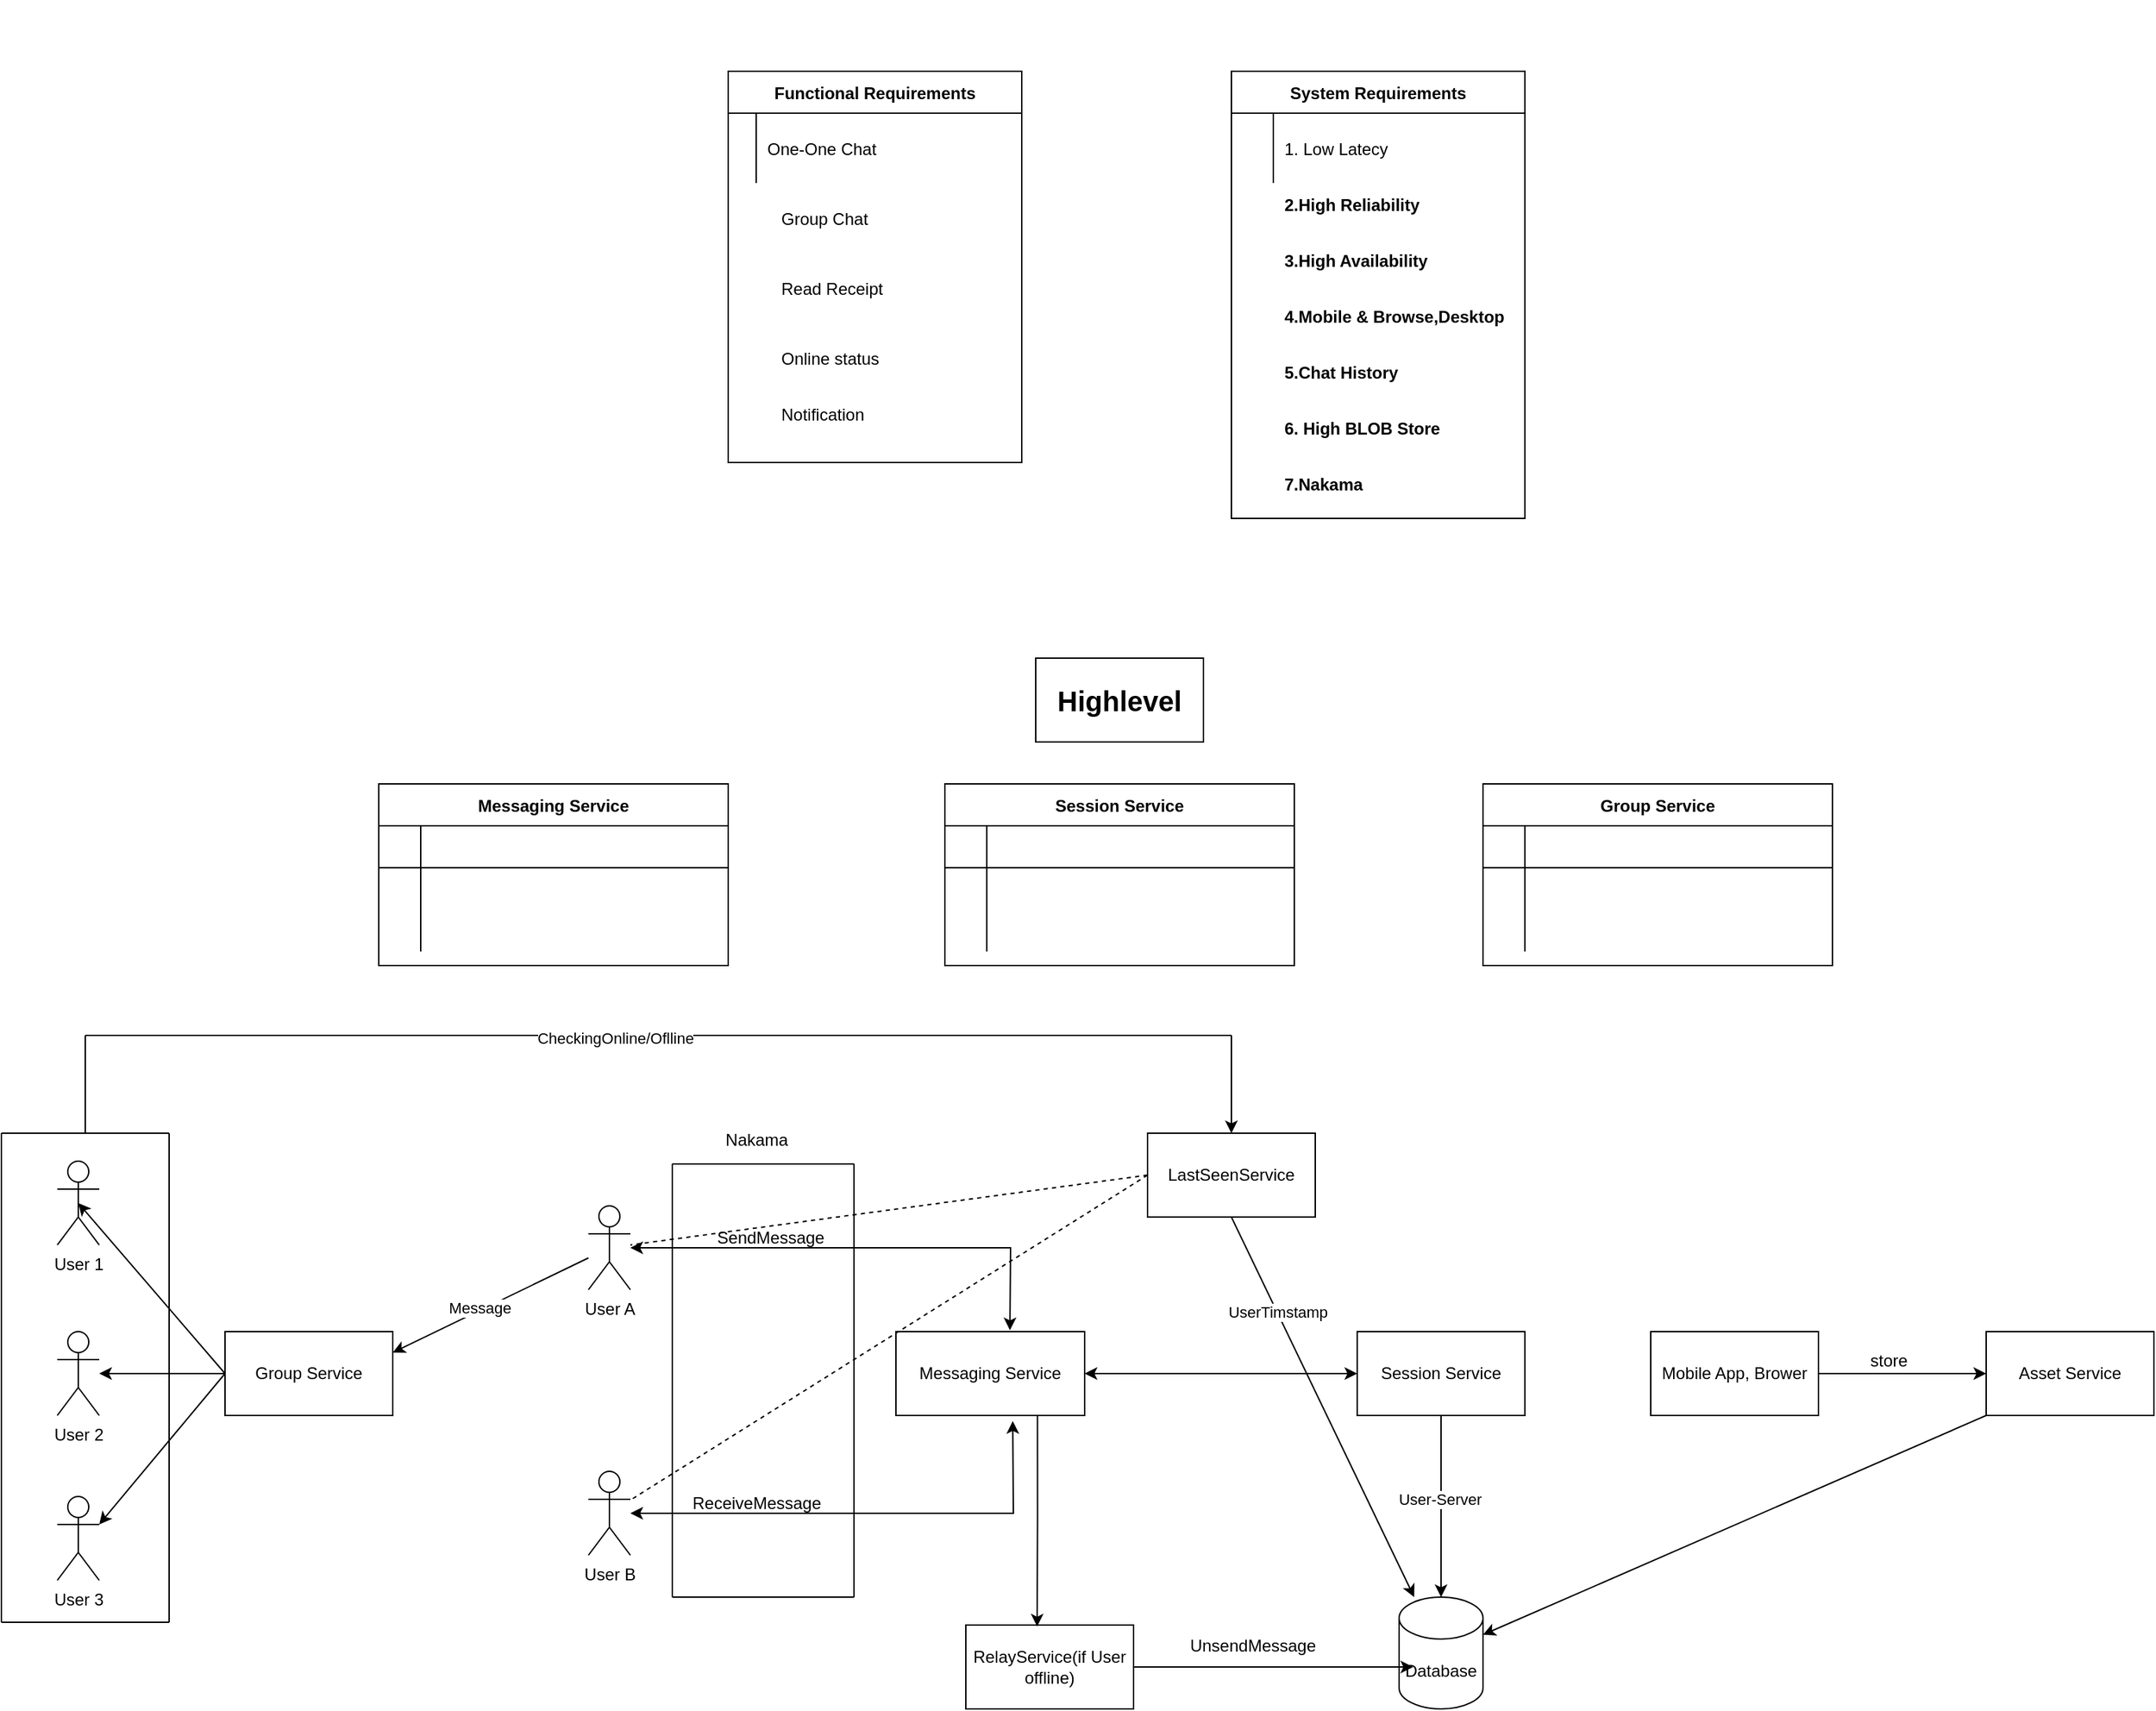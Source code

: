 <mxfile version="22.1.15" type="github">
  <diagram id="R2lEEEUBdFMjLlhIrx00" name="Page-1">
    <mxGraphModel dx="2637" dy="2079" grid="1" gridSize="10" guides="1" tooltips="1" connect="1" arrows="1" fold="1" page="1" pageScale="1" pageWidth="850" pageHeight="1100" math="0" shadow="0" extFonts="Permanent Marker^https://fonts.googleapis.com/css?family=Permanent+Marker">
      <root>
        <mxCell id="0" />
        <mxCell id="1" parent="0" />
        <mxCell id="C-vyLk0tnHw3VtMMgP7b-13" value="Messaging Service" style="shape=table;startSize=30;container=1;collapsible=1;childLayout=tableLayout;fixedRows=1;rowLines=0;fontStyle=1;align=center;resizeLast=1;" parent="1" vertex="1">
          <mxGeometry x="-470" y="420" width="250" height="130" as="geometry" />
        </mxCell>
        <mxCell id="C-vyLk0tnHw3VtMMgP7b-14" value="" style="shape=partialRectangle;collapsible=0;dropTarget=0;pointerEvents=0;fillColor=none;points=[[0,0.5],[1,0.5]];portConstraint=eastwest;top=0;left=0;right=0;bottom=1;" parent="C-vyLk0tnHw3VtMMgP7b-13" vertex="1">
          <mxGeometry y="30" width="250" height="30" as="geometry" />
        </mxCell>
        <mxCell id="C-vyLk0tnHw3VtMMgP7b-15" value="" style="shape=partialRectangle;overflow=hidden;connectable=0;fillColor=none;top=0;left=0;bottom=0;right=0;fontStyle=1;" parent="C-vyLk0tnHw3VtMMgP7b-14" vertex="1">
          <mxGeometry width="30" height="30" as="geometry">
            <mxRectangle width="30" height="30" as="alternateBounds" />
          </mxGeometry>
        </mxCell>
        <mxCell id="C-vyLk0tnHw3VtMMgP7b-16" value="" style="shape=partialRectangle;overflow=hidden;connectable=0;fillColor=none;top=0;left=0;bottom=0;right=0;align=left;spacingLeft=6;fontStyle=5;" parent="C-vyLk0tnHw3VtMMgP7b-14" vertex="1">
          <mxGeometry x="30" width="220" height="30" as="geometry">
            <mxRectangle width="220" height="30" as="alternateBounds" />
          </mxGeometry>
        </mxCell>
        <mxCell id="C-vyLk0tnHw3VtMMgP7b-17" value="" style="shape=partialRectangle;collapsible=0;dropTarget=0;pointerEvents=0;fillColor=none;points=[[0,0.5],[1,0.5]];portConstraint=eastwest;top=0;left=0;right=0;bottom=0;" parent="C-vyLk0tnHw3VtMMgP7b-13" vertex="1">
          <mxGeometry y="60" width="250" height="30" as="geometry" />
        </mxCell>
        <mxCell id="C-vyLk0tnHw3VtMMgP7b-18" value="" style="shape=partialRectangle;overflow=hidden;connectable=0;fillColor=none;top=0;left=0;bottom=0;right=0;" parent="C-vyLk0tnHw3VtMMgP7b-17" vertex="1">
          <mxGeometry width="30" height="30" as="geometry">
            <mxRectangle width="30" height="30" as="alternateBounds" />
          </mxGeometry>
        </mxCell>
        <mxCell id="C-vyLk0tnHw3VtMMgP7b-19" value="" style="shape=partialRectangle;overflow=hidden;connectable=0;fillColor=none;top=0;left=0;bottom=0;right=0;align=left;spacingLeft=6;" parent="C-vyLk0tnHw3VtMMgP7b-17" vertex="1">
          <mxGeometry x="30" width="220" height="30" as="geometry">
            <mxRectangle width="220" height="30" as="alternateBounds" />
          </mxGeometry>
        </mxCell>
        <mxCell id="C-vyLk0tnHw3VtMMgP7b-20" value="" style="shape=partialRectangle;collapsible=0;dropTarget=0;pointerEvents=0;fillColor=none;points=[[0,0.5],[1,0.5]];portConstraint=eastwest;top=0;left=0;right=0;bottom=0;" parent="C-vyLk0tnHw3VtMMgP7b-13" vertex="1">
          <mxGeometry y="90" width="250" height="30" as="geometry" />
        </mxCell>
        <mxCell id="C-vyLk0tnHw3VtMMgP7b-21" value="" style="shape=partialRectangle;overflow=hidden;connectable=0;fillColor=none;top=0;left=0;bottom=0;right=0;" parent="C-vyLk0tnHw3VtMMgP7b-20" vertex="1">
          <mxGeometry width="30" height="30" as="geometry">
            <mxRectangle width="30" height="30" as="alternateBounds" />
          </mxGeometry>
        </mxCell>
        <mxCell id="C-vyLk0tnHw3VtMMgP7b-22" value="" style="shape=partialRectangle;overflow=hidden;connectable=0;fillColor=none;top=0;left=0;bottom=0;right=0;align=left;spacingLeft=6;" parent="C-vyLk0tnHw3VtMMgP7b-20" vertex="1">
          <mxGeometry x="30" width="220" height="30" as="geometry">
            <mxRectangle width="220" height="30" as="alternateBounds" />
          </mxGeometry>
        </mxCell>
        <mxCell id="C-vyLk0tnHw3VtMMgP7b-23" value="Functional Requirements" style="shape=table;startSize=30;container=1;collapsible=1;childLayout=tableLayout;fixedRows=1;rowLines=0;fontStyle=1;align=center;resizeLast=1;" parent="1" vertex="1">
          <mxGeometry x="-220" y="-90" width="210" height="280" as="geometry" />
        </mxCell>
        <mxCell id="C-vyLk0tnHw3VtMMgP7b-27" value="" style="shape=partialRectangle;collapsible=0;dropTarget=0;pointerEvents=0;fillColor=none;points=[[0,0.5],[1,0.5]];portConstraint=eastwest;top=0;left=0;right=0;bottom=0;" parent="C-vyLk0tnHw3VtMMgP7b-23" vertex="1">
          <mxGeometry y="30" width="210" height="50" as="geometry" />
        </mxCell>
        <mxCell id="C-vyLk0tnHw3VtMMgP7b-28" value="" style="shape=partialRectangle;overflow=hidden;connectable=0;fillColor=none;top=0;left=0;bottom=0;right=0;" parent="C-vyLk0tnHw3VtMMgP7b-27" vertex="1">
          <mxGeometry width="20" height="50" as="geometry">
            <mxRectangle width="20" height="50" as="alternateBounds" />
          </mxGeometry>
        </mxCell>
        <mxCell id="C-vyLk0tnHw3VtMMgP7b-29" value="One-One Chat" style="shape=partialRectangle;overflow=hidden;connectable=0;fillColor=none;top=0;left=0;bottom=0;right=0;align=left;spacingLeft=6;" parent="C-vyLk0tnHw3VtMMgP7b-27" vertex="1">
          <mxGeometry x="20" width="190" height="50" as="geometry">
            <mxRectangle width="190" height="50" as="alternateBounds" />
          </mxGeometry>
        </mxCell>
        <mxCell id="UuTfoSx2M2-8d4bxBSYn-1" value="" style="shape=partialRectangle;collapsible=0;dropTarget=0;pointerEvents=0;fillColor=none;points=[[0,0.5],[1,0.5]];portConstraint=eastwest;top=0;left=0;right=0;bottom=0;fontStyle=1" vertex="1" parent="1">
          <mxGeometry x="-220" y="-10" width="250" height="50" as="geometry" />
        </mxCell>
        <mxCell id="UuTfoSx2M2-8d4bxBSYn-2" value="" style="shape=partialRectangle;overflow=hidden;connectable=0;fillColor=none;top=0;left=0;bottom=0;right=0;" vertex="1" parent="UuTfoSx2M2-8d4bxBSYn-1">
          <mxGeometry x="80" y="-130" width="30" height="50" as="geometry">
            <mxRectangle width="30" height="50" as="alternateBounds" />
          </mxGeometry>
        </mxCell>
        <mxCell id="UuTfoSx2M2-8d4bxBSYn-3" value="Group Chat" style="shape=partialRectangle;overflow=hidden;connectable=0;fillColor=none;top=0;left=0;bottom=0;right=0;align=left;spacingLeft=6;" vertex="1" parent="UuTfoSx2M2-8d4bxBSYn-1">
          <mxGeometry x="30" width="220" height="50" as="geometry">
            <mxRectangle width="220" height="50" as="alternateBounds" />
          </mxGeometry>
        </mxCell>
        <mxCell id="UuTfoSx2M2-8d4bxBSYn-4" value="" style="shape=partialRectangle;collapsible=0;dropTarget=0;pointerEvents=0;fillColor=none;points=[[0,0.5],[1,0.5]];portConstraint=eastwest;top=0;left=0;right=0;bottom=0;fontStyle=1" vertex="1" parent="1">
          <mxGeometry x="-220" y="40" width="250" height="50" as="geometry" />
        </mxCell>
        <mxCell id="UuTfoSx2M2-8d4bxBSYn-5" value="" style="shape=partialRectangle;overflow=hidden;connectable=0;fillColor=none;top=0;left=0;bottom=0;right=0;" vertex="1" parent="UuTfoSx2M2-8d4bxBSYn-4">
          <mxGeometry x="80" y="-130" width="30" height="50" as="geometry">
            <mxRectangle width="30" height="50" as="alternateBounds" />
          </mxGeometry>
        </mxCell>
        <mxCell id="UuTfoSx2M2-8d4bxBSYn-6" value="Read Receipt" style="shape=partialRectangle;overflow=hidden;connectable=0;fillColor=none;top=0;left=0;bottom=0;right=0;align=left;spacingLeft=6;" vertex="1" parent="UuTfoSx2M2-8d4bxBSYn-4">
          <mxGeometry x="30" width="220" height="50" as="geometry">
            <mxRectangle width="220" height="50" as="alternateBounds" />
          </mxGeometry>
        </mxCell>
        <mxCell id="UuTfoSx2M2-8d4bxBSYn-7" value="" style="shape=partialRectangle;collapsible=0;dropTarget=0;pointerEvents=0;fillColor=none;points=[[0,0.5],[1,0.5]];portConstraint=eastwest;top=0;left=0;right=0;bottom=0;fontStyle=1" vertex="1" parent="1">
          <mxGeometry x="-220" y="90" width="250" height="50" as="geometry" />
        </mxCell>
        <mxCell id="UuTfoSx2M2-8d4bxBSYn-8" value="" style="shape=partialRectangle;overflow=hidden;connectable=0;fillColor=none;top=0;left=0;bottom=0;right=0;" vertex="1" parent="UuTfoSx2M2-8d4bxBSYn-7">
          <mxGeometry x="80" y="-130" width="30" height="50" as="geometry">
            <mxRectangle width="30" height="50" as="alternateBounds" />
          </mxGeometry>
        </mxCell>
        <mxCell id="UuTfoSx2M2-8d4bxBSYn-9" value="Online status" style="shape=partialRectangle;overflow=hidden;connectable=0;fillColor=none;top=0;left=0;bottom=0;right=0;align=left;spacingLeft=6;" vertex="1" parent="UuTfoSx2M2-8d4bxBSYn-7">
          <mxGeometry x="30" width="220" height="50" as="geometry">
            <mxRectangle width="220" height="50" as="alternateBounds" />
          </mxGeometry>
        </mxCell>
        <mxCell id="UuTfoSx2M2-8d4bxBSYn-10" value="" style="shape=partialRectangle;collapsible=0;dropTarget=0;pointerEvents=0;fillColor=none;points=[[0,0.5],[1,0.5]];portConstraint=eastwest;top=0;left=0;right=0;bottom=0;fontStyle=1" vertex="1" parent="1">
          <mxGeometry x="-220" y="130" width="250" height="50" as="geometry" />
        </mxCell>
        <mxCell id="UuTfoSx2M2-8d4bxBSYn-11" value="" style="shape=partialRectangle;overflow=hidden;connectable=0;fillColor=none;top=0;left=0;bottom=0;right=0;" vertex="1" parent="UuTfoSx2M2-8d4bxBSYn-10">
          <mxGeometry x="80" y="-130" width="30" height="50" as="geometry">
            <mxRectangle width="30" height="50" as="alternateBounds" />
          </mxGeometry>
        </mxCell>
        <mxCell id="UuTfoSx2M2-8d4bxBSYn-12" value="Notification" style="shape=partialRectangle;overflow=hidden;connectable=0;fillColor=none;top=0;left=0;bottom=0;right=0;align=left;spacingLeft=6;" vertex="1" parent="UuTfoSx2M2-8d4bxBSYn-10">
          <mxGeometry x="30" width="220" height="50" as="geometry">
            <mxRectangle width="220" height="50" as="alternateBounds" />
          </mxGeometry>
        </mxCell>
        <mxCell id="UuTfoSx2M2-8d4bxBSYn-13" value="System Requirements" style="shape=table;startSize=30;container=1;collapsible=1;childLayout=tableLayout;fixedRows=1;rowLines=0;fontStyle=1;align=center;resizeLast=1;" vertex="1" parent="1">
          <mxGeometry x="140" y="-90" width="210" height="320" as="geometry" />
        </mxCell>
        <mxCell id="UuTfoSx2M2-8d4bxBSYn-14" value="" style="shape=partialRectangle;collapsible=0;dropTarget=0;pointerEvents=0;fillColor=none;points=[[0,0.5],[1,0.5]];portConstraint=eastwest;top=0;left=0;right=0;bottom=0;" vertex="1" parent="UuTfoSx2M2-8d4bxBSYn-13">
          <mxGeometry y="30" width="210" height="50" as="geometry" />
        </mxCell>
        <mxCell id="UuTfoSx2M2-8d4bxBSYn-15" value="" style="shape=partialRectangle;overflow=hidden;connectable=0;fillColor=none;top=0;left=0;bottom=0;right=0;" vertex="1" parent="UuTfoSx2M2-8d4bxBSYn-14">
          <mxGeometry width="30" height="50" as="geometry">
            <mxRectangle width="30" height="50" as="alternateBounds" />
          </mxGeometry>
        </mxCell>
        <mxCell id="UuTfoSx2M2-8d4bxBSYn-16" value="1. Low Latecy" style="shape=partialRectangle;overflow=hidden;connectable=0;fillColor=none;top=0;left=0;bottom=0;right=0;align=left;spacingLeft=6;" vertex="1" parent="UuTfoSx2M2-8d4bxBSYn-14">
          <mxGeometry x="30" width="180" height="50" as="geometry">
            <mxRectangle width="180" height="50" as="alternateBounds" />
          </mxGeometry>
        </mxCell>
        <mxCell id="UuTfoSx2M2-8d4bxBSYn-17" value="2.High Reliability" style="shape=partialRectangle;overflow=hidden;connectable=0;fillColor=none;top=0;left=0;bottom=0;right=0;align=left;spacingLeft=6;fontStyle=1" vertex="1" parent="1">
          <mxGeometry x="170" y="-20" width="180" height="50" as="geometry">
            <mxRectangle width="180" height="50" as="alternateBounds" />
          </mxGeometry>
        </mxCell>
        <mxCell id="UuTfoSx2M2-8d4bxBSYn-18" value="3.High Availability" style="shape=partialRectangle;overflow=hidden;connectable=0;fillColor=none;top=0;left=0;bottom=0;right=0;align=left;spacingLeft=6;fontStyle=1" vertex="1" parent="1">
          <mxGeometry x="170" y="20" width="180" height="50" as="geometry">
            <mxRectangle width="180" height="50" as="alternateBounds" />
          </mxGeometry>
        </mxCell>
        <mxCell id="UuTfoSx2M2-8d4bxBSYn-19" value="4.Mobile &amp; Browse,Desktop" style="shape=partialRectangle;overflow=hidden;connectable=0;fillColor=none;top=0;left=0;bottom=0;right=0;align=left;spacingLeft=6;fontStyle=1" vertex="1" parent="1">
          <mxGeometry x="170" y="60" width="180" height="50" as="geometry">
            <mxRectangle width="180" height="50" as="alternateBounds" />
          </mxGeometry>
        </mxCell>
        <mxCell id="UuTfoSx2M2-8d4bxBSYn-20" value="5.Chat History" style="shape=partialRectangle;overflow=hidden;connectable=0;fillColor=none;top=0;left=0;bottom=0;right=0;align=left;spacingLeft=6;fontStyle=1" vertex="1" parent="1">
          <mxGeometry x="170" y="100" width="180" height="50" as="geometry">
            <mxRectangle width="180" height="50" as="alternateBounds" />
          </mxGeometry>
        </mxCell>
        <mxCell id="UuTfoSx2M2-8d4bxBSYn-21" value="6. High BLOB Store" style="shape=partialRectangle;overflow=hidden;connectable=0;fillColor=none;top=0;left=0;bottom=0;right=0;align=left;spacingLeft=6;fontStyle=1" vertex="1" parent="1">
          <mxGeometry x="170" y="140" width="180" height="50" as="geometry">
            <mxRectangle width="180" height="50" as="alternateBounds" />
          </mxGeometry>
        </mxCell>
        <mxCell id="UuTfoSx2M2-8d4bxBSYn-22" value="7.Nakama" style="shape=partialRectangle;overflow=hidden;connectable=0;fillColor=none;top=0;left=0;bottom=0;right=0;align=left;spacingLeft=6;fontStyle=1" vertex="1" parent="1">
          <mxGeometry x="170" y="180" width="180" height="50" as="geometry">
            <mxRectangle width="180" height="50" as="alternateBounds" />
          </mxGeometry>
        </mxCell>
        <mxCell id="UuTfoSx2M2-8d4bxBSYn-23" value="Group Service" style="shape=table;startSize=30;container=1;collapsible=1;childLayout=tableLayout;fixedRows=1;rowLines=0;fontStyle=1;align=center;resizeLast=1;" vertex="1" parent="1">
          <mxGeometry x="320" y="420" width="250" height="130" as="geometry" />
        </mxCell>
        <mxCell id="UuTfoSx2M2-8d4bxBSYn-24" value="" style="shape=partialRectangle;collapsible=0;dropTarget=0;pointerEvents=0;fillColor=none;points=[[0,0.5],[1,0.5]];portConstraint=eastwest;top=0;left=0;right=0;bottom=1;" vertex="1" parent="UuTfoSx2M2-8d4bxBSYn-23">
          <mxGeometry y="30" width="250" height="30" as="geometry" />
        </mxCell>
        <mxCell id="UuTfoSx2M2-8d4bxBSYn-25" value="" style="shape=partialRectangle;overflow=hidden;connectable=0;fillColor=none;top=0;left=0;bottom=0;right=0;fontStyle=1;" vertex="1" parent="UuTfoSx2M2-8d4bxBSYn-24">
          <mxGeometry width="30" height="30" as="geometry">
            <mxRectangle width="30" height="30" as="alternateBounds" />
          </mxGeometry>
        </mxCell>
        <mxCell id="UuTfoSx2M2-8d4bxBSYn-26" value="" style="shape=partialRectangle;overflow=hidden;connectable=0;fillColor=none;top=0;left=0;bottom=0;right=0;align=left;spacingLeft=6;fontStyle=5;" vertex="1" parent="UuTfoSx2M2-8d4bxBSYn-24">
          <mxGeometry x="30" width="220" height="30" as="geometry">
            <mxRectangle width="220" height="30" as="alternateBounds" />
          </mxGeometry>
        </mxCell>
        <mxCell id="UuTfoSx2M2-8d4bxBSYn-27" value="" style="shape=partialRectangle;collapsible=0;dropTarget=0;pointerEvents=0;fillColor=none;points=[[0,0.5],[1,0.5]];portConstraint=eastwest;top=0;left=0;right=0;bottom=0;" vertex="1" parent="UuTfoSx2M2-8d4bxBSYn-23">
          <mxGeometry y="60" width="250" height="30" as="geometry" />
        </mxCell>
        <mxCell id="UuTfoSx2M2-8d4bxBSYn-28" value="" style="shape=partialRectangle;overflow=hidden;connectable=0;fillColor=none;top=0;left=0;bottom=0;right=0;" vertex="1" parent="UuTfoSx2M2-8d4bxBSYn-27">
          <mxGeometry width="30" height="30" as="geometry">
            <mxRectangle width="30" height="30" as="alternateBounds" />
          </mxGeometry>
        </mxCell>
        <mxCell id="UuTfoSx2M2-8d4bxBSYn-29" value="" style="shape=partialRectangle;overflow=hidden;connectable=0;fillColor=none;top=0;left=0;bottom=0;right=0;align=left;spacingLeft=6;" vertex="1" parent="UuTfoSx2M2-8d4bxBSYn-27">
          <mxGeometry x="30" width="220" height="30" as="geometry">
            <mxRectangle width="220" height="30" as="alternateBounds" />
          </mxGeometry>
        </mxCell>
        <mxCell id="UuTfoSx2M2-8d4bxBSYn-30" value="" style="shape=partialRectangle;collapsible=0;dropTarget=0;pointerEvents=0;fillColor=none;points=[[0,0.5],[1,0.5]];portConstraint=eastwest;top=0;left=0;right=0;bottom=0;" vertex="1" parent="UuTfoSx2M2-8d4bxBSYn-23">
          <mxGeometry y="90" width="250" height="30" as="geometry" />
        </mxCell>
        <mxCell id="UuTfoSx2M2-8d4bxBSYn-31" value="" style="shape=partialRectangle;overflow=hidden;connectable=0;fillColor=none;top=0;left=0;bottom=0;right=0;" vertex="1" parent="UuTfoSx2M2-8d4bxBSYn-30">
          <mxGeometry width="30" height="30" as="geometry">
            <mxRectangle width="30" height="30" as="alternateBounds" />
          </mxGeometry>
        </mxCell>
        <mxCell id="UuTfoSx2M2-8d4bxBSYn-32" value="" style="shape=partialRectangle;overflow=hidden;connectable=0;fillColor=none;top=0;left=0;bottom=0;right=0;align=left;spacingLeft=6;" vertex="1" parent="UuTfoSx2M2-8d4bxBSYn-30">
          <mxGeometry x="30" width="220" height="30" as="geometry">
            <mxRectangle width="220" height="30" as="alternateBounds" />
          </mxGeometry>
        </mxCell>
        <mxCell id="UuTfoSx2M2-8d4bxBSYn-33" value="Session Service" style="shape=table;startSize=30;container=1;collapsible=1;childLayout=tableLayout;fixedRows=1;rowLines=0;fontStyle=1;align=center;resizeLast=1;" vertex="1" parent="1">
          <mxGeometry x="-65" y="420" width="250" height="130" as="geometry" />
        </mxCell>
        <mxCell id="UuTfoSx2M2-8d4bxBSYn-34" value="" style="shape=partialRectangle;collapsible=0;dropTarget=0;pointerEvents=0;fillColor=none;points=[[0,0.5],[1,0.5]];portConstraint=eastwest;top=0;left=0;right=0;bottom=1;" vertex="1" parent="UuTfoSx2M2-8d4bxBSYn-33">
          <mxGeometry y="30" width="250" height="30" as="geometry" />
        </mxCell>
        <mxCell id="UuTfoSx2M2-8d4bxBSYn-35" value="" style="shape=partialRectangle;overflow=hidden;connectable=0;fillColor=none;top=0;left=0;bottom=0;right=0;fontStyle=1;" vertex="1" parent="UuTfoSx2M2-8d4bxBSYn-34">
          <mxGeometry width="30" height="30" as="geometry">
            <mxRectangle width="30" height="30" as="alternateBounds" />
          </mxGeometry>
        </mxCell>
        <mxCell id="UuTfoSx2M2-8d4bxBSYn-36" value="" style="shape=partialRectangle;overflow=hidden;connectable=0;fillColor=none;top=0;left=0;bottom=0;right=0;align=left;spacingLeft=6;fontStyle=5;" vertex="1" parent="UuTfoSx2M2-8d4bxBSYn-34">
          <mxGeometry x="30" width="220" height="30" as="geometry">
            <mxRectangle width="220" height="30" as="alternateBounds" />
          </mxGeometry>
        </mxCell>
        <mxCell id="UuTfoSx2M2-8d4bxBSYn-37" value="" style="shape=partialRectangle;collapsible=0;dropTarget=0;pointerEvents=0;fillColor=none;points=[[0,0.5],[1,0.5]];portConstraint=eastwest;top=0;left=0;right=0;bottom=0;" vertex="1" parent="UuTfoSx2M2-8d4bxBSYn-33">
          <mxGeometry y="60" width="250" height="30" as="geometry" />
        </mxCell>
        <mxCell id="UuTfoSx2M2-8d4bxBSYn-38" value="" style="shape=partialRectangle;overflow=hidden;connectable=0;fillColor=none;top=0;left=0;bottom=0;right=0;" vertex="1" parent="UuTfoSx2M2-8d4bxBSYn-37">
          <mxGeometry width="30" height="30" as="geometry">
            <mxRectangle width="30" height="30" as="alternateBounds" />
          </mxGeometry>
        </mxCell>
        <mxCell id="UuTfoSx2M2-8d4bxBSYn-39" value="" style="shape=partialRectangle;overflow=hidden;connectable=0;fillColor=none;top=0;left=0;bottom=0;right=0;align=left;spacingLeft=6;" vertex="1" parent="UuTfoSx2M2-8d4bxBSYn-37">
          <mxGeometry x="30" width="220" height="30" as="geometry">
            <mxRectangle width="220" height="30" as="alternateBounds" />
          </mxGeometry>
        </mxCell>
        <mxCell id="UuTfoSx2M2-8d4bxBSYn-40" value="" style="shape=partialRectangle;collapsible=0;dropTarget=0;pointerEvents=0;fillColor=none;points=[[0,0.5],[1,0.5]];portConstraint=eastwest;top=0;left=0;right=0;bottom=0;" vertex="1" parent="UuTfoSx2M2-8d4bxBSYn-33">
          <mxGeometry y="90" width="250" height="30" as="geometry" />
        </mxCell>
        <mxCell id="UuTfoSx2M2-8d4bxBSYn-41" value="" style="shape=partialRectangle;overflow=hidden;connectable=0;fillColor=none;top=0;left=0;bottom=0;right=0;" vertex="1" parent="UuTfoSx2M2-8d4bxBSYn-40">
          <mxGeometry width="30" height="30" as="geometry">
            <mxRectangle width="30" height="30" as="alternateBounds" />
          </mxGeometry>
        </mxCell>
        <mxCell id="UuTfoSx2M2-8d4bxBSYn-42" value="" style="shape=partialRectangle;overflow=hidden;connectable=0;fillColor=none;top=0;left=0;bottom=0;right=0;align=left;spacingLeft=6;" vertex="1" parent="UuTfoSx2M2-8d4bxBSYn-40">
          <mxGeometry x="30" width="220" height="30" as="geometry">
            <mxRectangle width="220" height="30" as="alternateBounds" />
          </mxGeometry>
        </mxCell>
        <mxCell id="UuTfoSx2M2-8d4bxBSYn-43" value="&lt;b&gt;&lt;font style=&quot;font-size: 20px;&quot;&gt;Highlevel&lt;/font&gt;&lt;/b&gt;" style="whiteSpace=wrap;html=1;" vertex="1" parent="1">
          <mxGeometry y="330" width="120" height="60" as="geometry" />
        </mxCell>
        <mxCell id="UuTfoSx2M2-8d4bxBSYn-44" value="Messaging Service" style="rounded=0;whiteSpace=wrap;html=1;" vertex="1" parent="1">
          <mxGeometry x="-100" y="812" width="135" height="60" as="geometry" />
        </mxCell>
        <mxCell id="UuTfoSx2M2-8d4bxBSYn-45" value="User A" style="shape=umlActor;verticalLabelPosition=bottom;verticalAlign=top;html=1;outlineConnect=0;" vertex="1" parent="1">
          <mxGeometry x="-320" y="722" width="30" height="60" as="geometry" />
        </mxCell>
        <mxCell id="UuTfoSx2M2-8d4bxBSYn-46" value="User B" style="shape=umlActor;verticalLabelPosition=bottom;verticalAlign=top;html=1;outlineConnect=0;" vertex="1" parent="1">
          <mxGeometry x="-320" y="912" width="30" height="60" as="geometry" />
        </mxCell>
        <mxCell id="UuTfoSx2M2-8d4bxBSYn-48" value="" style="endArrow=classic;startArrow=classic;html=1;rounded=0;entryX=0.604;entryY=-0.017;entryDx=0;entryDy=0;entryPerimeter=0;" edge="1" parent="1" source="UuTfoSx2M2-8d4bxBSYn-45" target="UuTfoSx2M2-8d4bxBSYn-44">
          <mxGeometry width="50" height="50" relative="1" as="geometry">
            <mxPoint x="630" y="842" as="sourcePoint" />
            <mxPoint x="680" y="792" as="targetPoint" />
            <Array as="points">
              <mxPoint x="-18" y="752" />
            </Array>
          </mxGeometry>
        </mxCell>
        <mxCell id="UuTfoSx2M2-8d4bxBSYn-49" value="SendMessage" style="text;html=1;align=center;verticalAlign=middle;resizable=0;points=[];autosize=1;strokeColor=none;fillColor=none;" vertex="1" parent="1">
          <mxGeometry x="-240" y="730" width="100" height="30" as="geometry" />
        </mxCell>
        <mxCell id="UuTfoSx2M2-8d4bxBSYn-50" value="" style="endArrow=classic;startArrow=classic;html=1;rounded=0;exitX=1;exitY=0.5;exitDx=0;exitDy=0;" edge="1" parent="1" source="UuTfoSx2M2-8d4bxBSYn-44" target="UuTfoSx2M2-8d4bxBSYn-51">
          <mxGeometry width="50" height="50" relative="1" as="geometry">
            <mxPoint x="630" y="812" as="sourcePoint" />
            <mxPoint x="680" y="762" as="targetPoint" />
          </mxGeometry>
        </mxCell>
        <mxCell id="UuTfoSx2M2-8d4bxBSYn-53" style="edgeStyle=orthogonalEdgeStyle;rounded=0;orthogonalLoop=1;jettySize=auto;html=1;exitX=0.5;exitY=1;exitDx=0;exitDy=0;" edge="1" parent="1" source="UuTfoSx2M2-8d4bxBSYn-51" target="UuTfoSx2M2-8d4bxBSYn-52">
          <mxGeometry relative="1" as="geometry" />
        </mxCell>
        <mxCell id="UuTfoSx2M2-8d4bxBSYn-70" value="User-Server" style="edgeLabel;html=1;align=center;verticalAlign=middle;resizable=0;points=[];" vertex="1" connectable="0" parent="UuTfoSx2M2-8d4bxBSYn-53">
          <mxGeometry x="-0.077" y="-1" relative="1" as="geometry">
            <mxPoint as="offset" />
          </mxGeometry>
        </mxCell>
        <mxCell id="UuTfoSx2M2-8d4bxBSYn-51" value="Session Service" style="rounded=0;whiteSpace=wrap;html=1;" vertex="1" parent="1">
          <mxGeometry x="230" y="812" width="120" height="60" as="geometry" />
        </mxCell>
        <mxCell id="UuTfoSx2M2-8d4bxBSYn-52" value="Database" style="shape=cylinder3;whiteSpace=wrap;html=1;boundedLbl=1;backgroundOutline=1;size=15;" vertex="1" parent="1">
          <mxGeometry x="260" y="1002" width="60" height="80" as="geometry" />
        </mxCell>
        <mxCell id="UuTfoSx2M2-8d4bxBSYn-54" value="" style="endArrow=classic;startArrow=classic;html=1;rounded=0;entryX=0.619;entryY=1.067;entryDx=0;entryDy=0;entryPerimeter=0;" edge="1" parent="1" source="UuTfoSx2M2-8d4bxBSYn-46" target="UuTfoSx2M2-8d4bxBSYn-44">
          <mxGeometry width="50" height="50" relative="1" as="geometry">
            <mxPoint x="630" y="812" as="sourcePoint" />
            <mxPoint x="680" y="762" as="targetPoint" />
            <Array as="points">
              <mxPoint x="-16" y="942" />
            </Array>
          </mxGeometry>
        </mxCell>
        <mxCell id="UuTfoSx2M2-8d4bxBSYn-55" value="ReceiveMessage" style="text;html=1;align=center;verticalAlign=middle;resizable=0;points=[];autosize=1;strokeColor=none;fillColor=none;" vertex="1" parent="1">
          <mxGeometry x="-260" y="920" width="120" height="30" as="geometry" />
        </mxCell>
        <mxCell id="UuTfoSx2M2-8d4bxBSYn-56" value="" style="endArrow=none;html=1;rounded=0;" edge="1" parent="1">
          <mxGeometry width="50" height="50" relative="1" as="geometry">
            <mxPoint x="-260" y="692" as="sourcePoint" />
            <mxPoint x="-260" y="1002" as="targetPoint" />
          </mxGeometry>
        </mxCell>
        <mxCell id="UuTfoSx2M2-8d4bxBSYn-57" value="" style="endArrow=none;html=1;rounded=0;" edge="1" parent="1">
          <mxGeometry width="50" height="50" relative="1" as="geometry">
            <mxPoint x="-130" y="692" as="sourcePoint" />
            <mxPoint x="-130" y="1002" as="targetPoint" />
          </mxGeometry>
        </mxCell>
        <mxCell id="UuTfoSx2M2-8d4bxBSYn-58" value="" style="endArrow=none;html=1;rounded=0;" edge="1" parent="1">
          <mxGeometry width="50" height="50" relative="1" as="geometry">
            <mxPoint x="-260" y="1002" as="sourcePoint" />
            <mxPoint x="-130" y="1002" as="targetPoint" />
          </mxGeometry>
        </mxCell>
        <mxCell id="UuTfoSx2M2-8d4bxBSYn-59" value="" style="endArrow=none;html=1;rounded=0;" edge="1" parent="1">
          <mxGeometry width="50" height="50" relative="1" as="geometry">
            <mxPoint x="-260" y="692" as="sourcePoint" />
            <mxPoint x="-130" y="692" as="targetPoint" />
          </mxGeometry>
        </mxCell>
        <mxCell id="UuTfoSx2M2-8d4bxBSYn-60" value="Nakama" style="text;html=1;align=center;verticalAlign=middle;resizable=0;points=[];autosize=1;strokeColor=none;fillColor=none;" vertex="1" parent="1">
          <mxGeometry x="-235" y="660" width="70" height="30" as="geometry" />
        </mxCell>
        <mxCell id="UuTfoSx2M2-8d4bxBSYn-61" value="RelayService(if User offline)" style="rounded=0;whiteSpace=wrap;html=1;" vertex="1" parent="1">
          <mxGeometry x="-50" y="1022" width="120" height="60" as="geometry" />
        </mxCell>
        <mxCell id="UuTfoSx2M2-8d4bxBSYn-62" style="edgeStyle=orthogonalEdgeStyle;rounded=0;orthogonalLoop=1;jettySize=auto;html=1;exitX=0.75;exitY=1;exitDx=0;exitDy=0;entryX=0.425;entryY=0.017;entryDx=0;entryDy=0;entryPerimeter=0;" edge="1" parent="1" source="UuTfoSx2M2-8d4bxBSYn-44" target="UuTfoSx2M2-8d4bxBSYn-61">
          <mxGeometry relative="1" as="geometry" />
        </mxCell>
        <mxCell id="UuTfoSx2M2-8d4bxBSYn-63" style="edgeStyle=orthogonalEdgeStyle;rounded=0;orthogonalLoop=1;jettySize=auto;html=1;exitX=1;exitY=0.5;exitDx=0;exitDy=0;entryX=0.167;entryY=0.625;entryDx=0;entryDy=0;entryPerimeter=0;" edge="1" parent="1" source="UuTfoSx2M2-8d4bxBSYn-61" target="UuTfoSx2M2-8d4bxBSYn-52">
          <mxGeometry relative="1" as="geometry" />
        </mxCell>
        <mxCell id="UuTfoSx2M2-8d4bxBSYn-64" value="UnsendMessage" style="text;html=1;align=center;verticalAlign=middle;resizable=0;points=[];autosize=1;strokeColor=none;fillColor=none;" vertex="1" parent="1">
          <mxGeometry x="100" y="1022" width="110" height="30" as="geometry" />
        </mxCell>
        <mxCell id="UuTfoSx2M2-8d4bxBSYn-65" value="LastSeenService" style="rounded=0;whiteSpace=wrap;html=1;" vertex="1" parent="1">
          <mxGeometry x="80" y="670" width="120" height="60" as="geometry" />
        </mxCell>
        <mxCell id="UuTfoSx2M2-8d4bxBSYn-68" value="" style="endArrow=classic;html=1;rounded=0;exitX=0.5;exitY=1;exitDx=0;exitDy=0;" edge="1" parent="1" source="UuTfoSx2M2-8d4bxBSYn-65" target="UuTfoSx2M2-8d4bxBSYn-52">
          <mxGeometry width="50" height="50" relative="1" as="geometry">
            <mxPoint x="630" y="812" as="sourcePoint" />
            <mxPoint x="680" y="762" as="targetPoint" />
          </mxGeometry>
        </mxCell>
        <mxCell id="UuTfoSx2M2-8d4bxBSYn-69" value="UserTimstamp" style="edgeLabel;html=1;align=center;verticalAlign=middle;resizable=0;points=[];" vertex="1" connectable="0" parent="UuTfoSx2M2-8d4bxBSYn-68">
          <mxGeometry x="-0.499" relative="1" as="geometry">
            <mxPoint as="offset" />
          </mxGeometry>
        </mxCell>
        <mxCell id="UuTfoSx2M2-8d4bxBSYn-71" value="" style="endArrow=none;dashed=1;html=1;rounded=0;exitX=0;exitY=0.5;exitDx=0;exitDy=0;" edge="1" parent="1" source="UuTfoSx2M2-8d4bxBSYn-65" target="UuTfoSx2M2-8d4bxBSYn-45">
          <mxGeometry width="50" height="50" relative="1" as="geometry">
            <mxPoint x="630" y="812" as="sourcePoint" />
            <mxPoint x="680" y="762" as="targetPoint" />
          </mxGeometry>
        </mxCell>
        <mxCell id="UuTfoSx2M2-8d4bxBSYn-72" value="" style="endArrow=none;dashed=1;html=1;rounded=0;exitX=0;exitY=0.5;exitDx=0;exitDy=0;" edge="1" parent="1" source="UuTfoSx2M2-8d4bxBSYn-65" target="UuTfoSx2M2-8d4bxBSYn-46">
          <mxGeometry width="50" height="50" relative="1" as="geometry">
            <mxPoint x="630" y="812" as="sourcePoint" />
            <mxPoint x="680" y="762" as="targetPoint" />
          </mxGeometry>
        </mxCell>
        <mxCell id="UuTfoSx2M2-8d4bxBSYn-73" value="Asset Service" style="rounded=0;whiteSpace=wrap;html=1;" vertex="1" parent="1">
          <mxGeometry x="680" y="812" width="120" height="60" as="geometry" />
        </mxCell>
        <mxCell id="UuTfoSx2M2-8d4bxBSYn-75" style="edgeStyle=orthogonalEdgeStyle;rounded=0;orthogonalLoop=1;jettySize=auto;html=1;" edge="1" parent="1" source="UuTfoSx2M2-8d4bxBSYn-74" target="UuTfoSx2M2-8d4bxBSYn-73">
          <mxGeometry relative="1" as="geometry" />
        </mxCell>
        <mxCell id="UuTfoSx2M2-8d4bxBSYn-74" value="Mobile App, Brower" style="rounded=0;whiteSpace=wrap;html=1;" vertex="1" parent="1">
          <mxGeometry x="440" y="812" width="120" height="60" as="geometry" />
        </mxCell>
        <mxCell id="UuTfoSx2M2-8d4bxBSYn-76" value="store" style="text;html=1;align=center;verticalAlign=middle;resizable=0;points=[];autosize=1;strokeColor=none;fillColor=none;" vertex="1" parent="1">
          <mxGeometry x="585" y="818" width="50" height="30" as="geometry" />
        </mxCell>
        <mxCell id="UuTfoSx2M2-8d4bxBSYn-78" value="" style="endArrow=classic;html=1;rounded=0;exitX=0;exitY=1;exitDx=0;exitDy=0;" edge="1" parent="1" source="UuTfoSx2M2-8d4bxBSYn-73" target="UuTfoSx2M2-8d4bxBSYn-52">
          <mxGeometry width="50" height="50" relative="1" as="geometry">
            <mxPoint x="670" y="820" as="sourcePoint" />
            <mxPoint x="720" y="770" as="targetPoint" />
          </mxGeometry>
        </mxCell>
        <mxCell id="UuTfoSx2M2-8d4bxBSYn-80" value="Group Service" style="rounded=0;whiteSpace=wrap;html=1;" vertex="1" parent="1">
          <mxGeometry x="-580" y="812" width="120" height="60" as="geometry" />
        </mxCell>
        <mxCell id="UuTfoSx2M2-8d4bxBSYn-81" value="" style="endArrow=classic;html=1;rounded=0;entryX=1;entryY=0.25;entryDx=0;entryDy=0;" edge="1" parent="1" source="UuTfoSx2M2-8d4bxBSYn-45" target="UuTfoSx2M2-8d4bxBSYn-80">
          <mxGeometry width="50" height="50" relative="1" as="geometry">
            <mxPoint x="210" y="820" as="sourcePoint" />
            <mxPoint x="260" y="770" as="targetPoint" />
          </mxGeometry>
        </mxCell>
        <mxCell id="UuTfoSx2M2-8d4bxBSYn-82" value="Message" style="edgeLabel;html=1;align=center;verticalAlign=middle;resizable=0;points=[];" vertex="1" connectable="0" parent="UuTfoSx2M2-8d4bxBSYn-81">
          <mxGeometry x="0.115" y="-2" relative="1" as="geometry">
            <mxPoint as="offset" />
          </mxGeometry>
        </mxCell>
        <mxCell id="UuTfoSx2M2-8d4bxBSYn-83" value="User 1" style="shape=umlActor;verticalLabelPosition=bottom;verticalAlign=top;html=1;outlineConnect=0;" vertex="1" parent="1">
          <mxGeometry x="-700" y="690" width="30" height="60" as="geometry" />
        </mxCell>
        <mxCell id="UuTfoSx2M2-8d4bxBSYn-84" value="User 2" style="shape=umlActor;verticalLabelPosition=bottom;verticalAlign=top;html=1;outlineConnect=0;" vertex="1" parent="1">
          <mxGeometry x="-700" y="812" width="30" height="60" as="geometry" />
        </mxCell>
        <mxCell id="UuTfoSx2M2-8d4bxBSYn-87" value="User 3" style="shape=umlActor;verticalLabelPosition=bottom;verticalAlign=top;html=1;outlineConnect=0;" vertex="1" parent="1">
          <mxGeometry x="-700" y="930" width="30" height="60" as="geometry" />
        </mxCell>
        <mxCell id="UuTfoSx2M2-8d4bxBSYn-88" value="" style="endArrow=classic;html=1;rounded=0;exitX=0;exitY=0.5;exitDx=0;exitDy=0;entryX=0.5;entryY=0.5;entryDx=0;entryDy=0;entryPerimeter=0;" edge="1" parent="1" source="UuTfoSx2M2-8d4bxBSYn-80" target="UuTfoSx2M2-8d4bxBSYn-83">
          <mxGeometry width="50" height="50" relative="1" as="geometry">
            <mxPoint x="210" y="820" as="sourcePoint" />
            <mxPoint x="260" y="770" as="targetPoint" />
          </mxGeometry>
        </mxCell>
        <mxCell id="UuTfoSx2M2-8d4bxBSYn-89" value="" style="endArrow=classic;html=1;rounded=0;exitX=0;exitY=0.5;exitDx=0;exitDy=0;" edge="1" parent="1" source="UuTfoSx2M2-8d4bxBSYn-80" target="UuTfoSx2M2-8d4bxBSYn-84">
          <mxGeometry width="50" height="50" relative="1" as="geometry">
            <mxPoint x="-570" y="852" as="sourcePoint" />
            <mxPoint x="-675" y="730" as="targetPoint" />
          </mxGeometry>
        </mxCell>
        <mxCell id="UuTfoSx2M2-8d4bxBSYn-90" value="" style="endArrow=classic;html=1;rounded=0;exitX=0;exitY=0.5;exitDx=0;exitDy=0;entryX=1;entryY=0.333;entryDx=0;entryDy=0;entryPerimeter=0;" edge="1" parent="1" source="UuTfoSx2M2-8d4bxBSYn-80" target="UuTfoSx2M2-8d4bxBSYn-87">
          <mxGeometry width="50" height="50" relative="1" as="geometry">
            <mxPoint x="-560" y="862" as="sourcePoint" />
            <mxPoint x="-665" y="740" as="targetPoint" />
          </mxGeometry>
        </mxCell>
        <mxCell id="UuTfoSx2M2-8d4bxBSYn-91" value="" style="endArrow=none;html=1;rounded=0;" edge="1" parent="1">
          <mxGeometry width="50" height="50" relative="1" as="geometry">
            <mxPoint x="-740" y="670" as="sourcePoint" />
            <mxPoint x="-620" y="670" as="targetPoint" />
          </mxGeometry>
        </mxCell>
        <mxCell id="UuTfoSx2M2-8d4bxBSYn-92" value="" style="endArrow=none;html=1;rounded=0;" edge="1" parent="1">
          <mxGeometry width="50" height="50" relative="1" as="geometry">
            <mxPoint x="-740" y="670" as="sourcePoint" />
            <mxPoint x="-740" y="1020" as="targetPoint" />
          </mxGeometry>
        </mxCell>
        <mxCell id="UuTfoSx2M2-8d4bxBSYn-93" value="" style="endArrow=none;html=1;rounded=0;" edge="1" parent="1">
          <mxGeometry width="50" height="50" relative="1" as="geometry">
            <mxPoint x="-620" y="1020" as="sourcePoint" />
            <mxPoint x="-620" y="670" as="targetPoint" />
          </mxGeometry>
        </mxCell>
        <mxCell id="UuTfoSx2M2-8d4bxBSYn-94" value="" style="endArrow=none;html=1;rounded=0;" edge="1" parent="1">
          <mxGeometry width="50" height="50" relative="1" as="geometry">
            <mxPoint x="-740" y="1020" as="sourcePoint" />
            <mxPoint x="-620" y="1020" as="targetPoint" />
          </mxGeometry>
        </mxCell>
        <mxCell id="UuTfoSx2M2-8d4bxBSYn-96" value="" style="endArrow=none;html=1;rounded=0;" edge="1" parent="1">
          <mxGeometry width="50" height="50" relative="1" as="geometry">
            <mxPoint x="-680" y="670" as="sourcePoint" />
            <mxPoint x="-680" y="600" as="targetPoint" />
          </mxGeometry>
        </mxCell>
        <mxCell id="UuTfoSx2M2-8d4bxBSYn-97" value="" style="endArrow=none;html=1;rounded=0;" edge="1" parent="1">
          <mxGeometry width="50" height="50" relative="1" as="geometry">
            <mxPoint x="140" y="600" as="sourcePoint" />
            <mxPoint x="-680" y="600" as="targetPoint" />
          </mxGeometry>
        </mxCell>
        <mxCell id="UuTfoSx2M2-8d4bxBSYn-99" value="CheckingOnline/Oflline" style="edgeLabel;html=1;align=center;verticalAlign=middle;resizable=0;points=[];" vertex="1" connectable="0" parent="UuTfoSx2M2-8d4bxBSYn-97">
          <mxGeometry x="0.076" y="2" relative="1" as="geometry">
            <mxPoint as="offset" />
          </mxGeometry>
        </mxCell>
        <mxCell id="UuTfoSx2M2-8d4bxBSYn-98" value="" style="endArrow=classic;html=1;rounded=0;" edge="1" parent="1" target="UuTfoSx2M2-8d4bxBSYn-65">
          <mxGeometry width="50" height="50" relative="1" as="geometry">
            <mxPoint x="140" y="600" as="sourcePoint" />
            <mxPoint x="260" y="820" as="targetPoint" />
          </mxGeometry>
        </mxCell>
      </root>
    </mxGraphModel>
  </diagram>
</mxfile>
